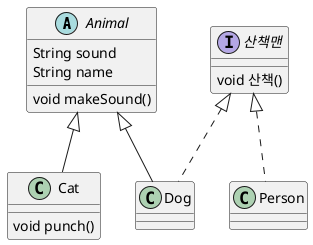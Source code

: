 @startuml

abstract class Animal {
    String sound
    String name

    void makeSound()
}

class Dog extends Animal implements 산책맨 {
}

'extends 상속
class Cat extends Animal {
    void punch()
}

'implements 구현
class Person implements 산책맨 {

}

'abstract interface class
interface 산책맨 {
    void 산책()
}


@enduml